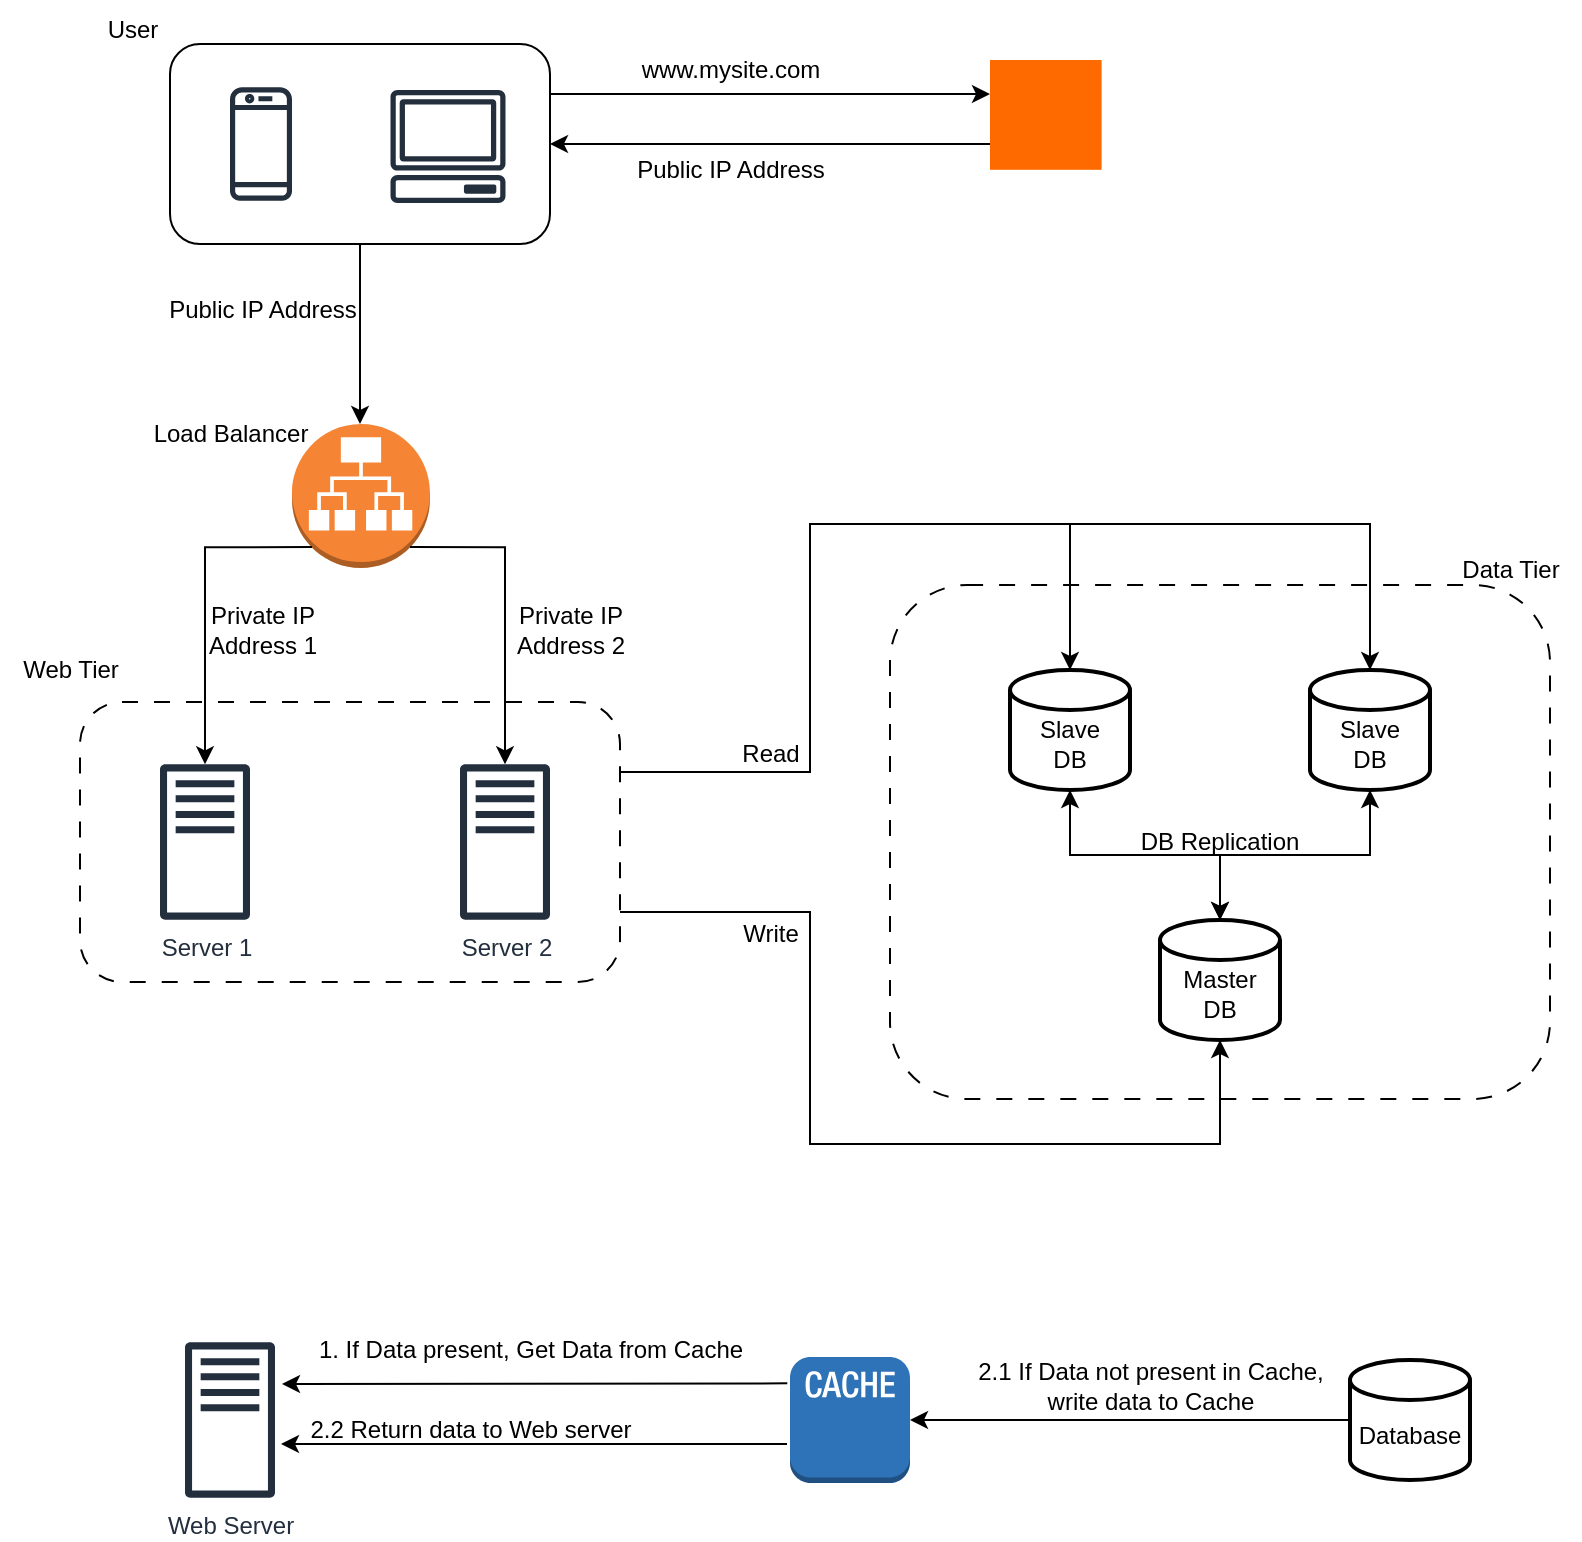 <mxfile version="26.1.1">
  <diagram name="Page-1" id="9LEY2oRYAqqada-CNbCr">
    <mxGraphModel dx="786" dy="502" grid="1" gridSize="10" guides="1" tooltips="1" connect="1" arrows="1" fold="1" page="1" pageScale="1" pageWidth="850" pageHeight="1100" math="0" shadow="0">
      <root>
        <mxCell id="0" />
        <mxCell id="1" parent="0" />
        <mxCell id="N8d58bjJciYROrah8Yq5-6" style="edgeStyle=orthogonalEdgeStyle;rounded=0;orthogonalLoop=1;jettySize=auto;html=1;exitX=1;exitY=0.25;exitDx=0;exitDy=0;" edge="1" parent="1" source="N8d58bjJciYROrah8Yq5-1">
          <mxGeometry relative="1" as="geometry">
            <mxPoint x="510" y="115" as="targetPoint" />
          </mxGeometry>
        </mxCell>
        <mxCell id="N8d58bjJciYROrah8Yq5-10" style="edgeStyle=orthogonalEdgeStyle;rounded=0;orthogonalLoop=1;jettySize=auto;html=1;exitX=0.5;exitY=1;exitDx=0;exitDy=0;" edge="1" parent="1" source="N8d58bjJciYROrah8Yq5-1">
          <mxGeometry relative="1" as="geometry">
            <mxPoint x="195" y="280" as="targetPoint" />
          </mxGeometry>
        </mxCell>
        <mxCell id="N8d58bjJciYROrah8Yq5-1" value="" style="rounded=1;whiteSpace=wrap;html=1;" vertex="1" parent="1">
          <mxGeometry x="100" y="90" width="190" height="100" as="geometry" />
        </mxCell>
        <mxCell id="N8d58bjJciYROrah8Yq5-2" value="" style="sketch=0;outlineConnect=0;fontColor=#232F3E;gradientColor=none;fillColor=#232F3D;strokeColor=none;dashed=0;verticalLabelPosition=bottom;verticalAlign=top;align=center;html=1;fontSize=12;fontStyle=0;aspect=fixed;pointerEvents=1;shape=mxgraph.aws4.mobile_client;" vertex="1" parent="1">
          <mxGeometry x="130" y="110.5" width="31.01" height="59" as="geometry" />
        </mxCell>
        <mxCell id="N8d58bjJciYROrah8Yq5-3" value="" style="sketch=0;outlineConnect=0;fontColor=#232F3E;gradientColor=none;fillColor=#232F3D;strokeColor=none;dashed=0;verticalLabelPosition=bottom;verticalAlign=top;align=center;html=1;fontSize=12;fontStyle=0;aspect=fixed;pointerEvents=1;shape=mxgraph.aws4.client;" vertex="1" parent="1">
          <mxGeometry x="210" y="112.99" width="58" height="56.51" as="geometry" />
        </mxCell>
        <mxCell id="N8d58bjJciYROrah8Yq5-4" value="User" style="text;html=1;align=center;verticalAlign=middle;resizable=0;points=[];autosize=1;strokeColor=none;fillColor=none;" vertex="1" parent="1">
          <mxGeometry x="55.5" y="68" width="50" height="30" as="geometry" />
        </mxCell>
        <mxCell id="N8d58bjJciYROrah8Yq5-5" value="" style="points=[];aspect=fixed;html=1;align=center;shadow=0;dashed=0;fillColor=#FF6A00;strokeColor=none;shape=mxgraph.alibaba_cloud.dns_domain_name_system;" vertex="1" parent="1">
          <mxGeometry x="510" y="98" width="55.8" height="54.9" as="geometry" />
        </mxCell>
        <mxCell id="N8d58bjJciYROrah8Yq5-7" style="edgeStyle=orthogonalEdgeStyle;rounded=0;orthogonalLoop=1;jettySize=auto;html=1;exitX=1;exitY=0.5;exitDx=0;exitDy=0;entryX=0;entryY=0.765;entryDx=0;entryDy=0;entryPerimeter=0;endArrow=none;startFill=1;startArrow=classic;" edge="1" parent="1" source="N8d58bjJciYROrah8Yq5-1" target="N8d58bjJciYROrah8Yq5-5">
          <mxGeometry relative="1" as="geometry" />
        </mxCell>
        <mxCell id="N8d58bjJciYROrah8Yq5-8" value="www.mysite.com" style="text;html=1;align=center;verticalAlign=middle;resizable=0;points=[];autosize=1;strokeColor=none;fillColor=none;" vertex="1" parent="1">
          <mxGeometry x="325" y="88" width="110" height="30" as="geometry" />
        </mxCell>
        <mxCell id="N8d58bjJciYROrah8Yq5-9" value="Public IP Address" style="text;html=1;align=center;verticalAlign=middle;resizable=0;points=[];autosize=1;strokeColor=none;fillColor=none;" vertex="1" parent="1">
          <mxGeometry x="320" y="138" width="120" height="30" as="geometry" />
        </mxCell>
        <mxCell id="N8d58bjJciYROrah8Yq5-11" value="" style="outlineConnect=0;dashed=0;verticalLabelPosition=bottom;verticalAlign=top;align=center;html=1;shape=mxgraph.aws3.application_load_balancer;fillColor=#F58534;gradientColor=none;" vertex="1" parent="1">
          <mxGeometry x="161" y="280" width="69" height="72" as="geometry" />
        </mxCell>
        <mxCell id="N8d58bjJciYROrah8Yq5-12" value="Load Balancer" style="text;html=1;align=center;verticalAlign=middle;resizable=0;points=[];autosize=1;strokeColor=none;fillColor=none;" vertex="1" parent="1">
          <mxGeometry x="80" y="270" width="100" height="30" as="geometry" />
        </mxCell>
        <mxCell id="N8d58bjJciYROrah8Yq5-13" value="Public IP Address" style="text;html=1;align=center;verticalAlign=middle;resizable=0;points=[];autosize=1;strokeColor=none;fillColor=none;" vertex="1" parent="1">
          <mxGeometry x="85.5" y="208" width="120" height="30" as="geometry" />
        </mxCell>
        <mxCell id="N8d58bjJciYROrah8Yq5-14" value="" style="rounded=1;whiteSpace=wrap;html=1;dashed=1;dashPattern=8 8;" vertex="1" parent="1">
          <mxGeometry x="55" y="419" width="270" height="140" as="geometry" />
        </mxCell>
        <mxCell id="N8d58bjJciYROrah8Yq5-15" value="Server 1" style="sketch=0;outlineConnect=0;fontColor=#232F3E;gradientColor=none;fillColor=#232F3D;strokeColor=none;dashed=0;verticalLabelPosition=bottom;verticalAlign=top;align=center;html=1;fontSize=12;fontStyle=0;aspect=fixed;pointerEvents=1;shape=mxgraph.aws4.traditional_server;" vertex="1" parent="1">
          <mxGeometry x="95" y="450" width="45" height="78" as="geometry" />
        </mxCell>
        <mxCell id="N8d58bjJciYROrah8Yq5-16" value="Server 2" style="sketch=0;outlineConnect=0;fontColor=#232F3E;gradientColor=none;fillColor=#232F3D;strokeColor=none;dashed=0;verticalLabelPosition=bottom;verticalAlign=top;align=center;html=1;fontSize=12;fontStyle=0;aspect=fixed;pointerEvents=1;shape=mxgraph.aws4.traditional_server;" vertex="1" parent="1">
          <mxGeometry x="245" y="450" width="45" height="78" as="geometry" />
        </mxCell>
        <mxCell id="N8d58bjJciYROrah8Yq5-17" value="Web Tier" style="text;html=1;align=center;verticalAlign=middle;resizable=0;points=[];autosize=1;strokeColor=none;fillColor=none;" vertex="1" parent="1">
          <mxGeometry x="15" y="388" width="70" height="30" as="geometry" />
        </mxCell>
        <mxCell id="N8d58bjJciYROrah8Yq5-18" style="edgeStyle=orthogonalEdgeStyle;rounded=0;orthogonalLoop=1;jettySize=auto;html=1;exitX=0.145;exitY=0.855;exitDx=0;exitDy=0;exitPerimeter=0;" edge="1" parent="1" source="N8d58bjJciYROrah8Yq5-11" target="N8d58bjJciYROrah8Yq5-15">
          <mxGeometry relative="1" as="geometry" />
        </mxCell>
        <mxCell id="N8d58bjJciYROrah8Yq5-19" style="edgeStyle=orthogonalEdgeStyle;rounded=0;orthogonalLoop=1;jettySize=auto;html=1;exitX=0.855;exitY=0.855;exitDx=0;exitDy=0;exitPerimeter=0;" edge="1" parent="1" source="N8d58bjJciYROrah8Yq5-11" target="N8d58bjJciYROrah8Yq5-16">
          <mxGeometry relative="1" as="geometry" />
        </mxCell>
        <mxCell id="N8d58bjJciYROrah8Yq5-20" value="Private IP &lt;br&gt;Address 1" style="text;html=1;align=center;verticalAlign=middle;resizable=0;points=[];autosize=1;strokeColor=none;fillColor=none;" vertex="1" parent="1">
          <mxGeometry x="105.5" y="363" width="80" height="40" as="geometry" />
        </mxCell>
        <mxCell id="N8d58bjJciYROrah8Yq5-21" value="Private IP &lt;br&gt;Address 2" style="text;html=1;align=center;verticalAlign=middle;resizable=0;points=[];autosize=1;strokeColor=none;fillColor=none;" vertex="1" parent="1">
          <mxGeometry x="260" y="363" width="80" height="40" as="geometry" />
        </mxCell>
        <mxCell id="N8d58bjJciYROrah8Yq5-22" value="DB Replication" style="rounded=1;whiteSpace=wrap;html=1;dashed=1;dashPattern=8 8;" vertex="1" parent="1">
          <mxGeometry x="460" y="360.5" width="330" height="257" as="geometry" />
        </mxCell>
        <mxCell id="N8d58bjJciYROrah8Yq5-31" style="edgeStyle=orthogonalEdgeStyle;rounded=0;orthogonalLoop=1;jettySize=auto;html=1;exitX=0.5;exitY=1;exitDx=0;exitDy=0;exitPerimeter=0;startArrow=classic;startFill=1;" edge="1" parent="1" source="N8d58bjJciYROrah8Yq5-23" target="N8d58bjJciYROrah8Yq5-25">
          <mxGeometry relative="1" as="geometry" />
        </mxCell>
        <mxCell id="N8d58bjJciYROrah8Yq5-23" value="&lt;br&gt;Slave&lt;br&gt;DB" style="strokeWidth=2;html=1;shape=mxgraph.flowchart.database;whiteSpace=wrap;" vertex="1" parent="1">
          <mxGeometry x="520" y="403" width="60" height="60" as="geometry" />
        </mxCell>
        <mxCell id="N8d58bjJciYROrah8Yq5-24" value="&lt;br&gt;Slave &lt;br&gt;DB" style="strokeWidth=2;html=1;shape=mxgraph.flowchart.database;whiteSpace=wrap;" vertex="1" parent="1">
          <mxGeometry x="670" y="403" width="60" height="60" as="geometry" />
        </mxCell>
        <mxCell id="N8d58bjJciYROrah8Yq5-25" value="&lt;br&gt;Master &lt;br&gt;DB" style="strokeWidth=2;html=1;shape=mxgraph.flowchart.database;whiteSpace=wrap;" vertex="1" parent="1">
          <mxGeometry x="595" y="528" width="60" height="60" as="geometry" />
        </mxCell>
        <mxCell id="N8d58bjJciYROrah8Yq5-26" style="edgeStyle=orthogonalEdgeStyle;rounded=0;orthogonalLoop=1;jettySize=auto;html=1;exitX=1;exitY=0.25;exitDx=0;exitDy=0;entryX=0.5;entryY=0;entryDx=0;entryDy=0;entryPerimeter=0;" edge="1" parent="1" source="N8d58bjJciYROrah8Yq5-14" target="N8d58bjJciYROrah8Yq5-23">
          <mxGeometry relative="1" as="geometry">
            <Array as="points">
              <mxPoint x="420" y="454" />
              <mxPoint x="420" y="330" />
              <mxPoint x="550" y="330" />
            </Array>
          </mxGeometry>
        </mxCell>
        <mxCell id="N8d58bjJciYROrah8Yq5-27" style="edgeStyle=orthogonalEdgeStyle;rounded=0;orthogonalLoop=1;jettySize=auto;html=1;exitX=1;exitY=0.25;exitDx=0;exitDy=0;entryX=0.5;entryY=0;entryDx=0;entryDy=0;entryPerimeter=0;" edge="1" parent="1" source="N8d58bjJciYROrah8Yq5-14" target="N8d58bjJciYROrah8Yq5-24">
          <mxGeometry relative="1" as="geometry">
            <Array as="points">
              <mxPoint x="420" y="454" />
              <mxPoint x="420" y="330" />
              <mxPoint x="700" y="330" />
            </Array>
          </mxGeometry>
        </mxCell>
        <mxCell id="N8d58bjJciYROrah8Yq5-28" value="Read" style="text;html=1;align=center;verticalAlign=middle;resizable=0;points=[];autosize=1;strokeColor=none;fillColor=none;" vertex="1" parent="1">
          <mxGeometry x="375" y="430" width="50" height="30" as="geometry" />
        </mxCell>
        <mxCell id="N8d58bjJciYROrah8Yq5-29" style="edgeStyle=orthogonalEdgeStyle;rounded=0;orthogonalLoop=1;jettySize=auto;html=1;exitX=1;exitY=0.75;exitDx=0;exitDy=0;entryX=0.5;entryY=1;entryDx=0;entryDy=0;entryPerimeter=0;" edge="1" parent="1" source="N8d58bjJciYROrah8Yq5-14" target="N8d58bjJciYROrah8Yq5-25">
          <mxGeometry relative="1" as="geometry">
            <Array as="points">
              <mxPoint x="420" y="524" />
              <mxPoint x="420" y="640" />
              <mxPoint x="625" y="640" />
            </Array>
          </mxGeometry>
        </mxCell>
        <mxCell id="N8d58bjJciYROrah8Yq5-30" value="Write" style="text;html=1;align=center;verticalAlign=middle;resizable=0;points=[];autosize=1;strokeColor=none;fillColor=none;" vertex="1" parent="1">
          <mxGeometry x="375" y="520" width="50" height="30" as="geometry" />
        </mxCell>
        <mxCell id="N8d58bjJciYROrah8Yq5-32" style="edgeStyle=orthogonalEdgeStyle;rounded=0;orthogonalLoop=1;jettySize=auto;html=1;exitX=0.5;exitY=1;exitDx=0;exitDy=0;exitPerimeter=0;entryX=0.5;entryY=0;entryDx=0;entryDy=0;entryPerimeter=0;startArrow=classic;startFill=1;" edge="1" parent="1" source="N8d58bjJciYROrah8Yq5-24" target="N8d58bjJciYROrah8Yq5-25">
          <mxGeometry relative="1" as="geometry" />
        </mxCell>
        <mxCell id="N8d58bjJciYROrah8Yq5-33" value="Data Tier" style="text;html=1;align=center;verticalAlign=middle;resizable=0;points=[];autosize=1;strokeColor=none;fillColor=none;" vertex="1" parent="1">
          <mxGeometry x="735" y="338" width="70" height="30" as="geometry" />
        </mxCell>
        <mxCell id="N8d58bjJciYROrah8Yq5-34" value="Web Server" style="sketch=0;outlineConnect=0;fontColor=#232F3E;gradientColor=none;fillColor=#232F3D;strokeColor=none;dashed=0;verticalLabelPosition=bottom;verticalAlign=top;align=center;html=1;fontSize=12;fontStyle=0;aspect=fixed;pointerEvents=1;shape=mxgraph.aws4.traditional_server;" vertex="1" parent="1">
          <mxGeometry x="107.5" y="739" width="45" height="78" as="geometry" />
        </mxCell>
        <mxCell id="N8d58bjJciYROrah8Yq5-37" value="" style="outlineConnect=0;dashed=0;verticalLabelPosition=bottom;verticalAlign=top;align=center;html=1;shape=mxgraph.aws3.cache_node;fillColor=#2E73B8;gradientColor=none;" vertex="1" parent="1">
          <mxGeometry x="410" y="746.5" width="60" height="63" as="geometry" />
        </mxCell>
        <mxCell id="N8d58bjJciYROrah8Yq5-38" value="" style="endArrow=none;html=1;rounded=0;startArrow=classic;startFill=1;entryX=1.011;entryY=1.056;entryDx=0;entryDy=0;entryPerimeter=0;" edge="1" parent="1">
          <mxGeometry width="50" height="50" relative="1" as="geometry">
            <mxPoint x="156" y="760" as="sourcePoint" />
            <mxPoint x="408.64" y="759.68" as="targetPoint" />
          </mxGeometry>
        </mxCell>
        <mxCell id="N8d58bjJciYROrah8Yq5-39" value="1. If Data present, Get Data from Cache" style="text;html=1;align=center;verticalAlign=middle;resizable=0;points=[];autosize=1;strokeColor=none;fillColor=none;" vertex="1" parent="1">
          <mxGeometry x="160" y="728" width="240" height="30" as="geometry" />
        </mxCell>
        <mxCell id="N8d58bjJciYROrah8Yq5-41" style="edgeStyle=orthogonalEdgeStyle;rounded=0;orthogonalLoop=1;jettySize=auto;html=1;exitX=0;exitY=0.5;exitDx=0;exitDy=0;exitPerimeter=0;" edge="1" parent="1" source="N8d58bjJciYROrah8Yq5-40">
          <mxGeometry relative="1" as="geometry">
            <mxPoint x="470" y="778" as="targetPoint" />
          </mxGeometry>
        </mxCell>
        <mxCell id="N8d58bjJciYROrah8Yq5-40" value="&lt;br&gt;Database" style="strokeWidth=2;html=1;shape=mxgraph.flowchart.database;whiteSpace=wrap;" vertex="1" parent="1">
          <mxGeometry x="690" y="748" width="60" height="60" as="geometry" />
        </mxCell>
        <mxCell id="N8d58bjJciYROrah8Yq5-42" value="2.1 If Data not present in Cache, &lt;br&gt;write data to Cache" style="text;html=1;align=center;verticalAlign=middle;resizable=0;points=[];autosize=1;strokeColor=none;fillColor=none;" vertex="1" parent="1">
          <mxGeometry x="490" y="740.5" width="200" height="40" as="geometry" />
        </mxCell>
        <mxCell id="N8d58bjJciYROrah8Yq5-43" value="" style="endArrow=none;html=1;rounded=0;startArrow=classic;startFill=1;entryX=1.011;entryY=1.056;entryDx=0;entryDy=0;entryPerimeter=0;" edge="1" parent="1">
          <mxGeometry width="50" height="50" relative="1" as="geometry">
            <mxPoint x="155.5" y="790" as="sourcePoint" />
            <mxPoint x="408.5" y="790" as="targetPoint" />
          </mxGeometry>
        </mxCell>
        <mxCell id="N8d58bjJciYROrah8Yq5-44" value="2.2 Return data to Web server" style="text;html=1;align=center;verticalAlign=middle;resizable=0;points=[];autosize=1;strokeColor=none;fillColor=none;" vertex="1" parent="1">
          <mxGeometry x="160" y="768" width="180" height="30" as="geometry" />
        </mxCell>
      </root>
    </mxGraphModel>
  </diagram>
</mxfile>
